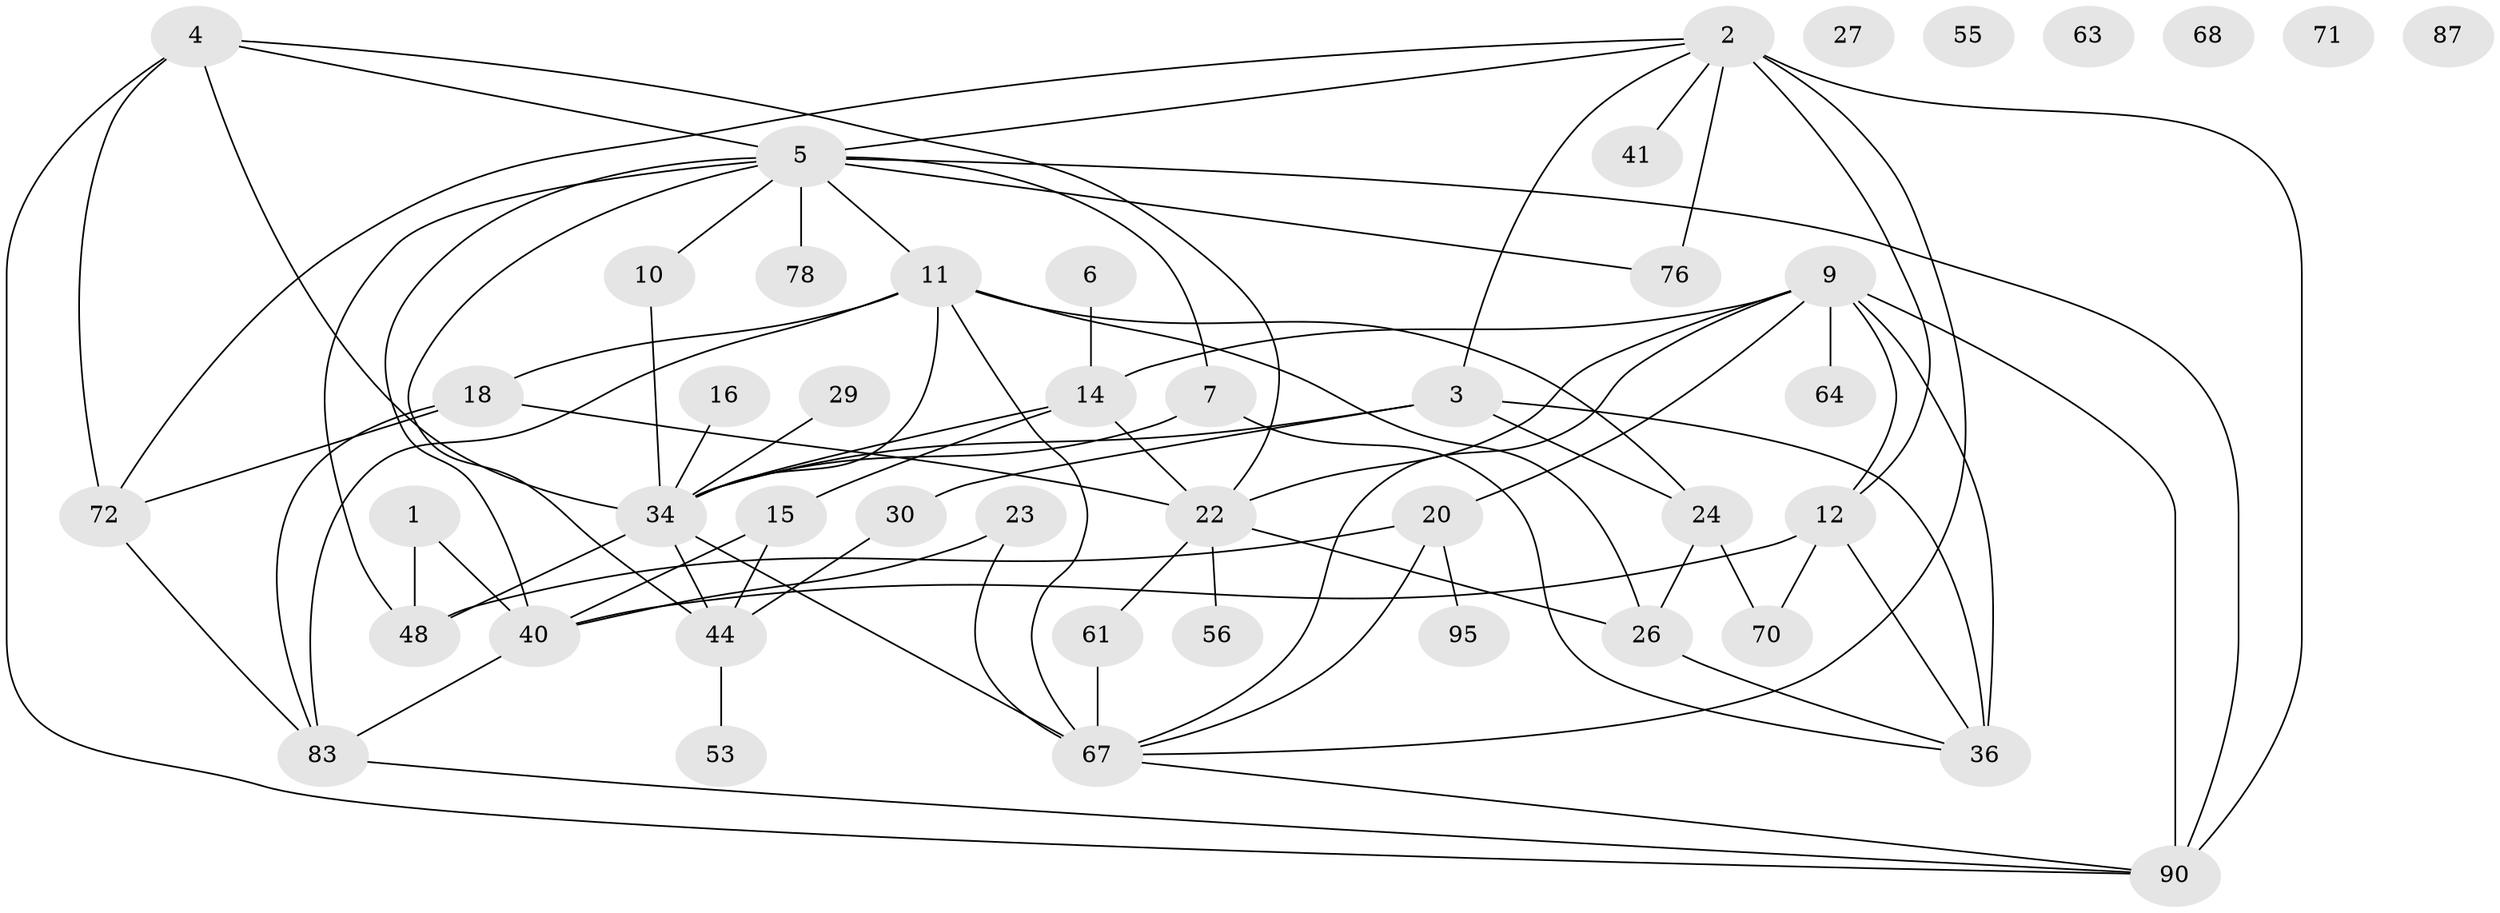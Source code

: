 // original degree distribution, {1: 0.16822429906542055, 3: 0.2616822429906542, 2: 0.21495327102803738, 5: 0.08411214953271028, 4: 0.14953271028037382, 0: 0.056074766355140186, 6: 0.037383177570093455, 7: 0.028037383177570093}
// Generated by graph-tools (version 1.1) at 2025/16/03/04/25 18:16:39]
// undirected, 46 vertices, 80 edges
graph export_dot {
graph [start="1"]
  node [color=gray90,style=filled];
  1 [super="+37"];
  2 [super="+13+28+80"];
  3 [super="+94"];
  4 [super="+32+65"];
  5 [super="+86+8+89"];
  6 [super="+21"];
  7 [super="+104"];
  9 [super="+59+58"];
  10 [super="+33"];
  11 [super="+17+50"];
  12 [super="+101+19"];
  14 [super="+51"];
  15 [super="+99"];
  16 [super="+82"];
  18 [super="+46+49"];
  20 [super="+25+31+43"];
  22 [super="+35+38+93"];
  23;
  24 [super="+42"];
  26 [super="+92"];
  27;
  29;
  30;
  34 [super="+107+60+39+66+77"];
  36 [super="+97+47"];
  40 [super="+57+79"];
  41;
  44 [super="+45+75"];
  48 [super="+81"];
  53;
  55;
  56;
  61 [super="+73"];
  63;
  64;
  67 [super="+96+103+74"];
  68;
  70;
  71;
  72;
  76;
  78;
  83 [super="+84"];
  87;
  90 [super="+91"];
  95;
  1 -- 40;
  1 -- 48;
  2 -- 76;
  2 -- 3;
  2 -- 67;
  2 -- 72;
  2 -- 41;
  2 -- 12;
  2 -- 90 [weight=2];
  2 -- 5;
  3 -- 24;
  3 -- 30;
  3 -- 36;
  3 -- 34;
  4 -- 72;
  4 -- 34;
  4 -- 5;
  4 -- 22;
  4 -- 90;
  5 -- 76;
  5 -- 7;
  5 -- 40;
  5 -- 90;
  5 -- 11;
  5 -- 10;
  5 -- 44;
  5 -- 78;
  5 -- 48;
  6 -- 14;
  7 -- 36;
  7 -- 34;
  9 -- 12;
  9 -- 36 [weight=3];
  9 -- 67;
  9 -- 64;
  9 -- 20;
  9 -- 22;
  9 -- 90;
  9 -- 14;
  10 -- 34;
  11 -- 67 [weight=2];
  11 -- 34;
  11 -- 18;
  11 -- 83 [weight=2];
  11 -- 24;
  11 -- 26;
  12 -- 36;
  12 -- 70;
  12 -- 40;
  14 -- 15;
  14 -- 34 [weight=2];
  14 -- 22;
  15 -- 44;
  15 -- 40;
  16 -- 34;
  18 -- 72;
  18 -- 83;
  18 -- 22 [weight=2];
  20 -- 95;
  20 -- 67;
  20 -- 48;
  22 -- 56;
  22 -- 61;
  22 -- 26;
  23 -- 67;
  23 -- 40;
  24 -- 26;
  24 -- 70;
  26 -- 36;
  29 -- 34;
  30 -- 44;
  34 -- 48;
  34 -- 44;
  34 -- 67;
  40 -- 83 [weight=2];
  44 -- 53;
  61 -- 67;
  67 -- 90;
  72 -- 83;
  83 -- 90;
}
